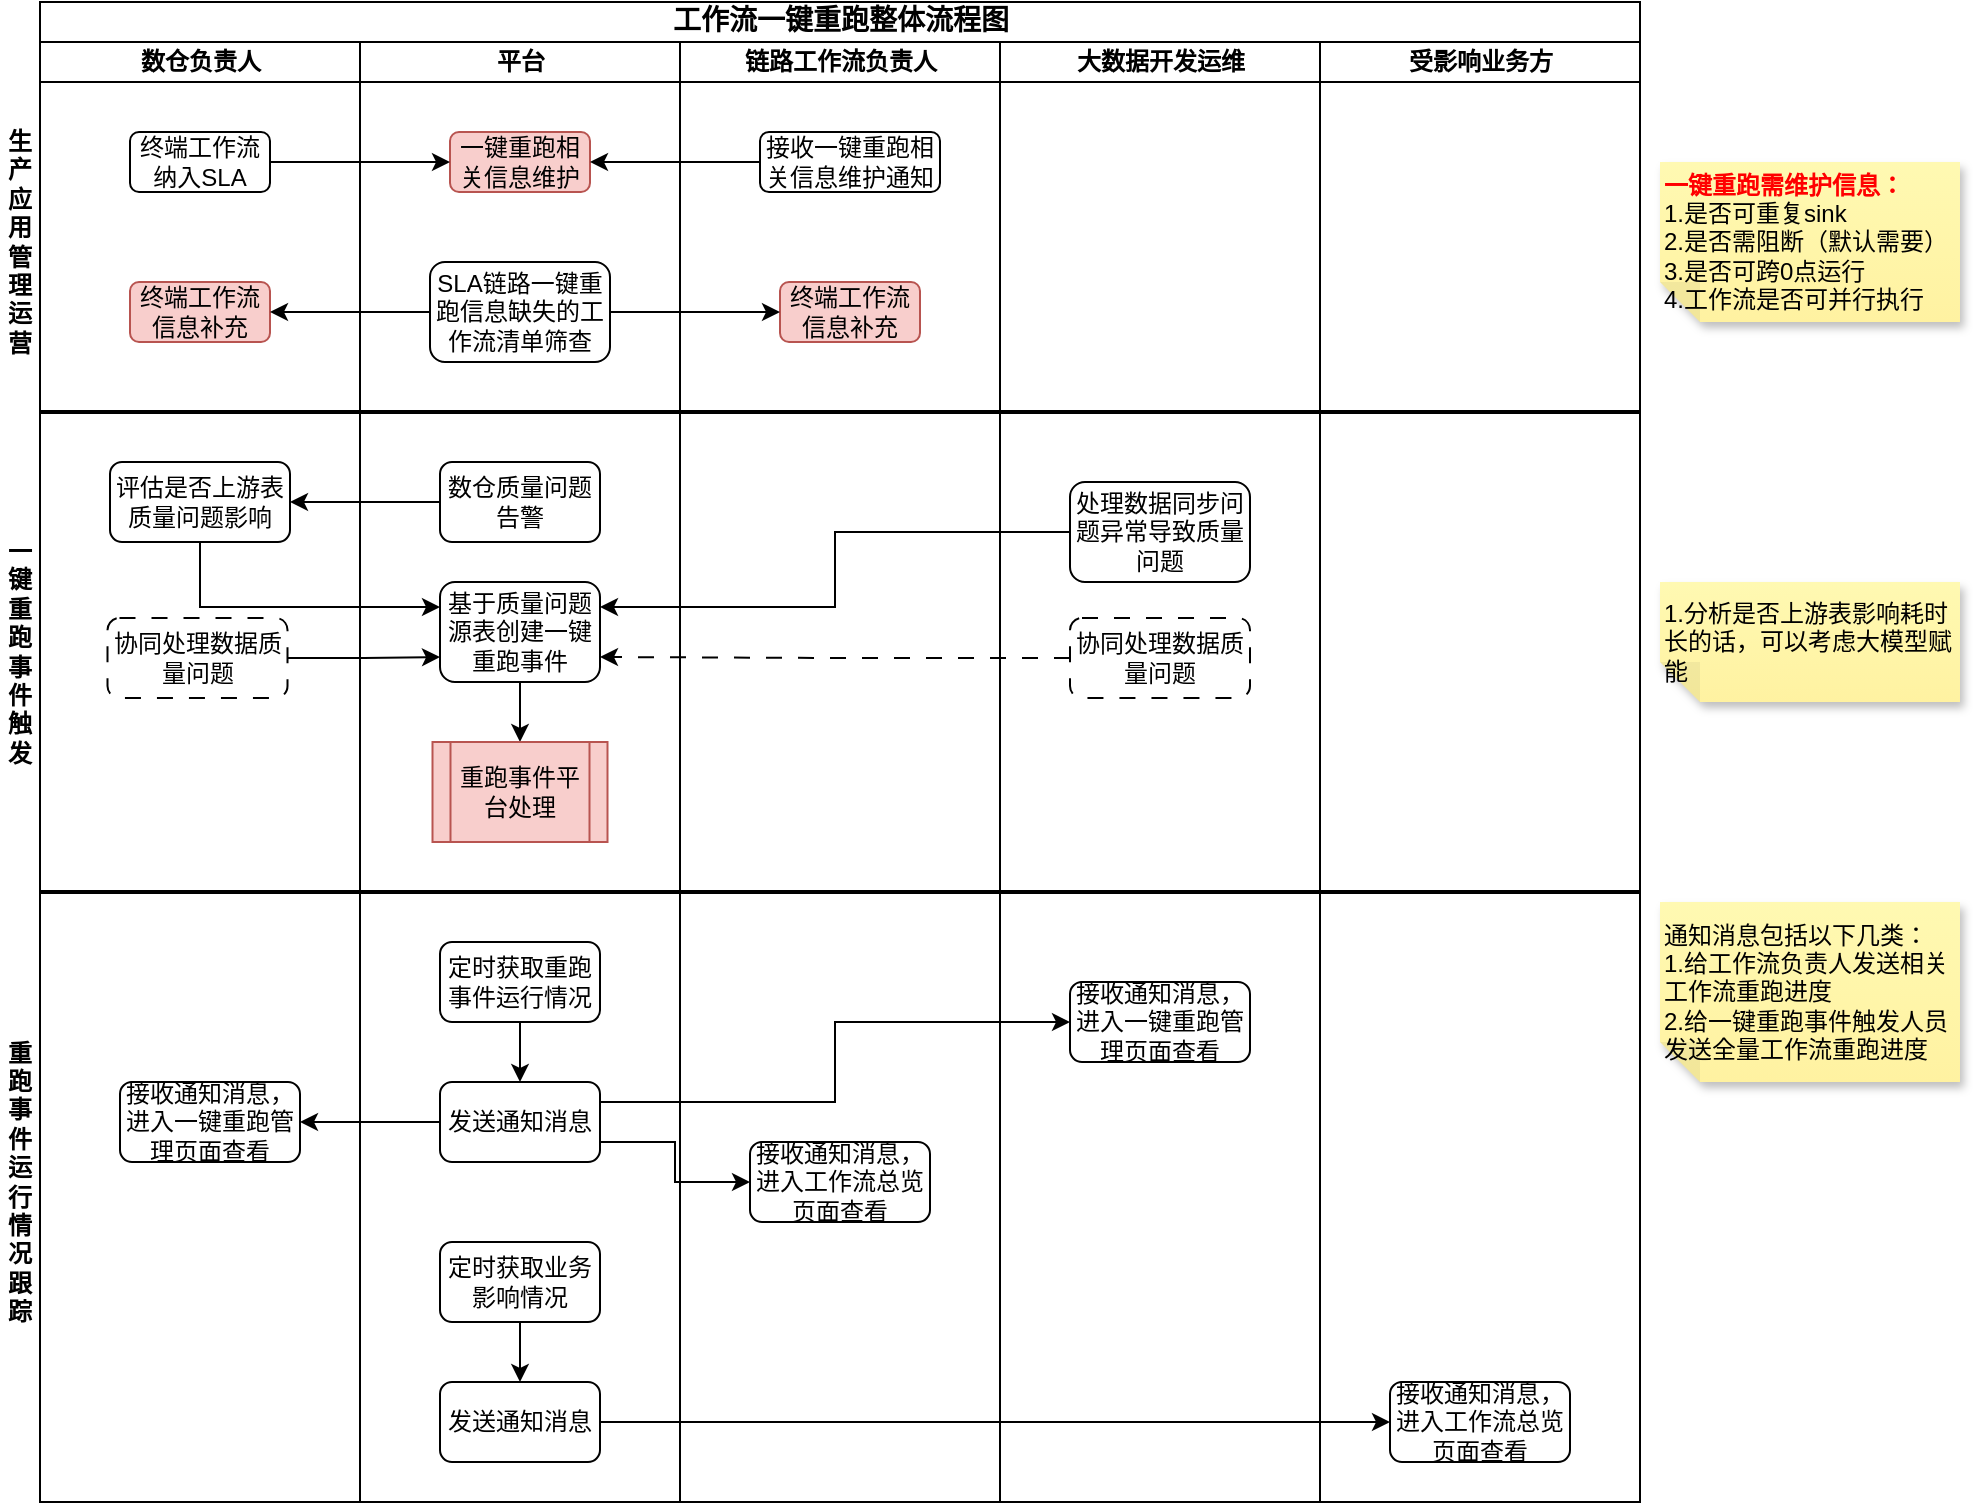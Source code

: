 <mxfile version="27.0.6" pages="2">
  <diagram name="整体流程图" id="74e2e168-ea6b-b213-b513-2b3c1d86103e">
    <mxGraphModel dx="976" dy="663" grid="1" gridSize="10" guides="1" tooltips="1" connect="1" arrows="1" fold="1" page="1" pageScale="1" pageWidth="1100" pageHeight="850" background="none" math="0" shadow="0">
      <root>
        <mxCell id="0" />
        <mxCell id="1" parent="0" />
        <mxCell id="77e6c97f196da883-1" value="&lt;font style=&quot;font-size: 14px;&quot;&gt;工作流一键重跑整体流程图&lt;/font&gt;" style="swimlane;html=1;childLayout=stackLayout;startSize=20;rounded=0;shadow=0;labelBackgroundColor=none;strokeWidth=1;fontFamily=Verdana;fontSize=8;align=center;" parent="1" vertex="1">
          <mxGeometry x="70" y="40" width="800" height="750" as="geometry" />
        </mxCell>
        <mxCell id="77e6c97f196da883-2" value="数仓负责人" style="swimlane;html=1;startSize=20;" parent="77e6c97f196da883-1" vertex="1">
          <mxGeometry y="20" width="160" height="730" as="geometry">
            <mxRectangle y="20" width="40" height="730" as="alternateBounds" />
          </mxGeometry>
        </mxCell>
        <mxCell id="UwnphVFc7vWF_-rA4-Z4-4" value="" style="line;strokeWidth=2;html=1;" parent="77e6c97f196da883-2" vertex="1">
          <mxGeometry y="180" width="800" height="10" as="geometry" />
        </mxCell>
        <mxCell id="UwnphVFc7vWF_-rA4-Z4-21" value="评估是否上游表质量问题影响" style="rounded=1;whiteSpace=wrap;html=1;" parent="77e6c97f196da883-2" vertex="1">
          <mxGeometry x="35" y="210" width="90" height="40" as="geometry" />
        </mxCell>
        <mxCell id="UwnphVFc7vWF_-rA4-Z4-32" value="" style="line;strokeWidth=2;html=1;" parent="77e6c97f196da883-2" vertex="1">
          <mxGeometry y="420" width="800" height="10" as="geometry" />
        </mxCell>
        <mxCell id="UwnphVFc7vWF_-rA4-Z4-35" value="协同处理数据质量问题" style="rounded=1;whiteSpace=wrap;html=1;dashed=1;dashPattern=8 8;" parent="77e6c97f196da883-2" vertex="1">
          <mxGeometry x="33.75" y="288" width="90" height="40" as="geometry" />
        </mxCell>
        <mxCell id="UwnphVFc7vWF_-rA4-Z4-38" value="终端工作流信息补充" style="rounded=1;whiteSpace=wrap;html=1;fillColor=#f8cecc;strokeColor=#b85450;" parent="77e6c97f196da883-2" vertex="1">
          <mxGeometry x="45" y="120" width="70" height="30" as="geometry" />
        </mxCell>
        <mxCell id="77e6c97f196da883-3" value="平台" style="swimlane;html=1;startSize=20;" parent="77e6c97f196da883-1" vertex="1">
          <mxGeometry x="160" y="20" width="160" height="730" as="geometry" />
        </mxCell>
        <mxCell id="UwnphVFc7vWF_-rA4-Z4-5" value="&lt;font style=&quot;font-size: 12px;&quot;&gt;终端工作流纳入SLA&lt;/font&gt;" style="rounded=1;whiteSpace=wrap;html=1;" parent="77e6c97f196da883-3" vertex="1">
          <mxGeometry x="-115" y="45" width="70" height="30" as="geometry" />
        </mxCell>
        <mxCell id="UwnphVFc7vWF_-rA4-Z4-10" value="一键重跑相关信息维护" style="rounded=1;whiteSpace=wrap;html=1;fillColor=#f8cecc;strokeColor=#b85450;" parent="77e6c97f196da883-3" vertex="1">
          <mxGeometry x="45" y="45" width="70" height="30" as="geometry" />
        </mxCell>
        <mxCell id="UwnphVFc7vWF_-rA4-Z4-11" style="edgeStyle=orthogonalEdgeStyle;rounded=0;orthogonalLoop=1;jettySize=auto;html=1;exitX=1;exitY=0.5;exitDx=0;exitDy=0;entryX=0;entryY=0.5;entryDx=0;entryDy=0;" parent="77e6c97f196da883-3" source="UwnphVFc7vWF_-rA4-Z4-5" target="UwnphVFc7vWF_-rA4-Z4-10" edge="1">
          <mxGeometry relative="1" as="geometry" />
        </mxCell>
        <mxCell id="UwnphVFc7vWF_-rA4-Z4-15" value="SLA链路一键重跑信息缺失的工作流清单筛查" style="rounded=1;whiteSpace=wrap;html=1;" parent="77e6c97f196da883-3" vertex="1">
          <mxGeometry x="35" y="110" width="90" height="50" as="geometry" />
        </mxCell>
        <mxCell id="UwnphVFc7vWF_-rA4-Z4-19" value="数仓质量问题告警" style="rounded=1;whiteSpace=wrap;html=1;" parent="77e6c97f196da883-3" vertex="1">
          <mxGeometry x="40" y="210" width="80" height="40" as="geometry" />
        </mxCell>
        <mxCell id="UwnphVFc7vWF_-rA4-Z4-29" style="edgeStyle=orthogonalEdgeStyle;rounded=0;orthogonalLoop=1;jettySize=auto;html=1;exitX=0.5;exitY=1;exitDx=0;exitDy=0;entryX=0.5;entryY=0;entryDx=0;entryDy=0;" parent="77e6c97f196da883-3" source="UwnphVFc7vWF_-rA4-Z4-23" target="UwnphVFc7vWF_-rA4-Z4-26" edge="1">
          <mxGeometry relative="1" as="geometry" />
        </mxCell>
        <mxCell id="UwnphVFc7vWF_-rA4-Z4-23" value="基于质量问题源表创建一键重跑事件" style="rounded=1;whiteSpace=wrap;html=1;" parent="77e6c97f196da883-3" vertex="1">
          <mxGeometry x="40" y="270" width="80" height="50" as="geometry" />
        </mxCell>
        <mxCell id="UwnphVFc7vWF_-rA4-Z4-26" value="重跑事件平台处理" style="shape=process;whiteSpace=wrap;html=1;backgroundOutline=1;fillColor=#f8cecc;strokeColor=#b85450;" parent="77e6c97f196da883-3" vertex="1">
          <mxGeometry x="36.25" y="350" width="87.5" height="50" as="geometry" />
        </mxCell>
        <mxCell id="hErEvMR3Qj0oLYBrE2He-2" style="edgeStyle=orthogonalEdgeStyle;rounded=0;orthogonalLoop=1;jettySize=auto;html=1;exitX=0;exitY=0.5;exitDx=0;exitDy=0;entryX=1;entryY=0.5;entryDx=0;entryDy=0;" edge="1" parent="77e6c97f196da883-3" source="8iGi2WlYscGCXDems2lE-1" target="UwnphVFc7vWF_-rA4-Z4-40">
          <mxGeometry relative="1" as="geometry" />
        </mxCell>
        <mxCell id="8iGi2WlYscGCXDems2lE-1" value="发送通知消息" style="rounded=1;whiteSpace=wrap;html=1;" parent="77e6c97f196da883-3" vertex="1">
          <mxGeometry x="40" y="520" width="80" height="40" as="geometry" />
        </mxCell>
        <mxCell id="UwnphVFc7vWF_-rA4-Z4-40" value="接收通知消息，进入一键重跑管理页面查看" style="rounded=1;whiteSpace=wrap;html=1;" parent="77e6c97f196da883-3" vertex="1">
          <mxGeometry x="-120" y="520" width="90" height="40" as="geometry" />
        </mxCell>
        <mxCell id="hErEvMR3Qj0oLYBrE2He-4" style="edgeStyle=orthogonalEdgeStyle;rounded=0;orthogonalLoop=1;jettySize=auto;html=1;exitX=0.5;exitY=1;exitDx=0;exitDy=0;entryX=0.5;entryY=0;entryDx=0;entryDy=0;" edge="1" parent="77e6c97f196da883-3" source="hErEvMR3Qj0oLYBrE2He-3" target="8iGi2WlYscGCXDems2lE-1">
          <mxGeometry relative="1" as="geometry" />
        </mxCell>
        <mxCell id="hErEvMR3Qj0oLYBrE2He-3" value="定时获取重跑事件运行情况" style="rounded=1;whiteSpace=wrap;html=1;" vertex="1" parent="77e6c97f196da883-3">
          <mxGeometry x="40" y="450" width="80" height="40" as="geometry" />
        </mxCell>
        <mxCell id="hErEvMR3Qj0oLYBrE2He-11" style="edgeStyle=orthogonalEdgeStyle;rounded=0;orthogonalLoop=1;jettySize=auto;html=1;exitX=0.5;exitY=1;exitDx=0;exitDy=0;entryX=0.5;entryY=0;entryDx=0;entryDy=0;" edge="1" parent="77e6c97f196da883-3" source="hErEvMR3Qj0oLYBrE2He-9" target="hErEvMR3Qj0oLYBrE2He-10">
          <mxGeometry relative="1" as="geometry" />
        </mxCell>
        <mxCell id="hErEvMR3Qj0oLYBrE2He-9" value="定时获取业务影响情况" style="rounded=1;whiteSpace=wrap;html=1;" vertex="1" parent="77e6c97f196da883-3">
          <mxGeometry x="40" y="600" width="80" height="40" as="geometry" />
        </mxCell>
        <mxCell id="hErEvMR3Qj0oLYBrE2He-10" value="发送通知消息" style="rounded=1;whiteSpace=wrap;html=1;" vertex="1" parent="77e6c97f196da883-3">
          <mxGeometry x="40" y="670" width="80" height="40" as="geometry" />
        </mxCell>
        <mxCell id="77e6c97f196da883-4" value="链路工作流负责人" style="swimlane;html=1;startSize=20;" parent="77e6c97f196da883-1" vertex="1">
          <mxGeometry x="320" y="20" width="160" height="730" as="geometry" />
        </mxCell>
        <mxCell id="UwnphVFc7vWF_-rA4-Z4-13" value="接收一键重跑相关信息维护通知" style="rounded=1;whiteSpace=wrap;html=1;" parent="77e6c97f196da883-4" vertex="1">
          <mxGeometry x="40" y="45" width="90" height="30" as="geometry" />
        </mxCell>
        <mxCell id="UwnphVFc7vWF_-rA4-Z4-37" value="终端工作流信息补充" style="rounded=1;whiteSpace=wrap;html=1;fillColor=#f8cecc;strokeColor=#b85450;" parent="77e6c97f196da883-4" vertex="1">
          <mxGeometry x="50" y="120" width="70" height="30" as="geometry" />
        </mxCell>
        <mxCell id="hErEvMR3Qj0oLYBrE2He-5" value="接收通知消息，进入工作流总览页面查看" style="rounded=1;whiteSpace=wrap;html=1;" vertex="1" parent="77e6c97f196da883-4">
          <mxGeometry x="35" y="550" width="90" height="40" as="geometry" />
        </mxCell>
        <mxCell id="77e6c97f196da883-5" value="大数据开发运维" style="swimlane;html=1;startSize=20;" parent="77e6c97f196da883-1" vertex="1">
          <mxGeometry x="480" y="20" width="160" height="730" as="geometry">
            <mxRectangle x="480" y="20" width="40" height="730" as="alternateBounds" />
          </mxGeometry>
        </mxCell>
        <mxCell id="UwnphVFc7vWF_-rA4-Z4-27" value="协同处理数据质量问题" style="rounded=1;whiteSpace=wrap;html=1;dashed=1;dashPattern=8 8;" parent="77e6c97f196da883-5" vertex="1">
          <mxGeometry x="35" y="288" width="90" height="40" as="geometry" />
        </mxCell>
        <mxCell id="UwnphVFc7vWF_-rA4-Z4-33" value="处理数据同步问题异常导致质量问题" style="rounded=1;whiteSpace=wrap;html=1;" parent="77e6c97f196da883-5" vertex="1">
          <mxGeometry x="35" y="220" width="90" height="50" as="geometry" />
        </mxCell>
        <mxCell id="hErEvMR3Qj0oLYBrE2He-7" value="接收通知消息，进入一键重跑管理页面查看" style="rounded=1;whiteSpace=wrap;html=1;" vertex="1" parent="77e6c97f196da883-5">
          <mxGeometry x="35" y="470" width="90" height="40" as="geometry" />
        </mxCell>
        <mxCell id="77e6c97f196da883-6" value="受影响业务方" style="swimlane;html=1;startSize=20;" parent="77e6c97f196da883-1" vertex="1">
          <mxGeometry x="640" y="20" width="160" height="730" as="geometry" />
        </mxCell>
        <mxCell id="hErEvMR3Qj0oLYBrE2He-13" value="接收通知消息，进入工作流总览页面查看" style="rounded=1;whiteSpace=wrap;html=1;" vertex="1" parent="77e6c97f196da883-6">
          <mxGeometry x="35" y="670" width="90" height="40" as="geometry" />
        </mxCell>
        <mxCell id="UwnphVFc7vWF_-rA4-Z4-14" style="edgeStyle=orthogonalEdgeStyle;rounded=0;orthogonalLoop=1;jettySize=auto;html=1;exitX=0;exitY=0.5;exitDx=0;exitDy=0;entryX=1;entryY=0.5;entryDx=0;entryDy=0;" parent="77e6c97f196da883-1" source="UwnphVFc7vWF_-rA4-Z4-13" target="UwnphVFc7vWF_-rA4-Z4-10" edge="1">
          <mxGeometry relative="1" as="geometry" />
        </mxCell>
        <mxCell id="UwnphVFc7vWF_-rA4-Z4-16" style="edgeStyle=orthogonalEdgeStyle;rounded=0;orthogonalLoop=1;jettySize=auto;html=1;exitX=0;exitY=0.5;exitDx=0;exitDy=0;entryX=1;entryY=0.5;entryDx=0;entryDy=0;" parent="77e6c97f196da883-1" source="UwnphVFc7vWF_-rA4-Z4-15" target="UwnphVFc7vWF_-rA4-Z4-38" edge="1">
          <mxGeometry relative="1" as="geometry">
            <mxPoint x="123.75" y="155" as="targetPoint" />
          </mxGeometry>
        </mxCell>
        <mxCell id="UwnphVFc7vWF_-rA4-Z4-18" style="edgeStyle=orthogonalEdgeStyle;rounded=0;orthogonalLoop=1;jettySize=auto;html=1;exitX=1;exitY=0.5;exitDx=0;exitDy=0;entryX=0;entryY=0.5;entryDx=0;entryDy=0;" parent="77e6c97f196da883-1" source="UwnphVFc7vWF_-rA4-Z4-15" target="UwnphVFc7vWF_-rA4-Z4-37" edge="1">
          <mxGeometry relative="1" as="geometry">
            <mxPoint x="361.25" y="155" as="targetPoint" />
          </mxGeometry>
        </mxCell>
        <mxCell id="UwnphVFc7vWF_-rA4-Z4-22" style="edgeStyle=orthogonalEdgeStyle;rounded=0;orthogonalLoop=1;jettySize=auto;html=1;exitX=0;exitY=0.5;exitDx=0;exitDy=0;entryX=1;entryY=0.5;entryDx=0;entryDy=0;" parent="77e6c97f196da883-1" source="UwnphVFc7vWF_-rA4-Z4-19" target="UwnphVFc7vWF_-rA4-Z4-21" edge="1">
          <mxGeometry relative="1" as="geometry" />
        </mxCell>
        <mxCell id="UwnphVFc7vWF_-rA4-Z4-25" style="edgeStyle=orthogonalEdgeStyle;rounded=0;orthogonalLoop=1;jettySize=auto;html=1;exitX=0.5;exitY=1;exitDx=0;exitDy=0;entryX=0;entryY=0.25;entryDx=0;entryDy=0;" parent="77e6c97f196da883-1" source="UwnphVFc7vWF_-rA4-Z4-21" target="UwnphVFc7vWF_-rA4-Z4-23" edge="1">
          <mxGeometry relative="1" as="geometry" />
        </mxCell>
        <mxCell id="UwnphVFc7vWF_-rA4-Z4-28" style="edgeStyle=orthogonalEdgeStyle;rounded=0;orthogonalLoop=1;jettySize=auto;html=1;entryX=1;entryY=0.75;entryDx=0;entryDy=0;dashed=1;dashPattern=8 8;" parent="77e6c97f196da883-1" source="UwnphVFc7vWF_-rA4-Z4-27" target="UwnphVFc7vWF_-rA4-Z4-23" edge="1">
          <mxGeometry relative="1" as="geometry" />
        </mxCell>
        <mxCell id="UwnphVFc7vWF_-rA4-Z4-34" style="edgeStyle=orthogonalEdgeStyle;rounded=0;orthogonalLoop=1;jettySize=auto;html=1;exitX=0;exitY=0.5;exitDx=0;exitDy=0;entryX=1;entryY=0.25;entryDx=0;entryDy=0;" parent="77e6c97f196da883-1" source="UwnphVFc7vWF_-rA4-Z4-33" target="UwnphVFc7vWF_-rA4-Z4-23" edge="1">
          <mxGeometry relative="1" as="geometry" />
        </mxCell>
        <mxCell id="UwnphVFc7vWF_-rA4-Z4-36" style="edgeStyle=orthogonalEdgeStyle;rounded=0;orthogonalLoop=1;jettySize=auto;html=1;exitX=1;exitY=0.5;exitDx=0;exitDy=0;entryX=0;entryY=0.75;entryDx=0;entryDy=0;" parent="77e6c97f196da883-1" source="UwnphVFc7vWF_-rA4-Z4-35" target="UwnphVFc7vWF_-rA4-Z4-23" edge="1">
          <mxGeometry relative="1" as="geometry" />
        </mxCell>
        <mxCell id="hErEvMR3Qj0oLYBrE2He-6" style="edgeStyle=orthogonalEdgeStyle;rounded=0;orthogonalLoop=1;jettySize=auto;html=1;exitX=1;exitY=0.75;exitDx=0;exitDy=0;entryX=0;entryY=0.5;entryDx=0;entryDy=0;" edge="1" parent="77e6c97f196da883-1" source="8iGi2WlYscGCXDems2lE-1" target="hErEvMR3Qj0oLYBrE2He-5">
          <mxGeometry relative="1" as="geometry" />
        </mxCell>
        <mxCell id="hErEvMR3Qj0oLYBrE2He-8" style="edgeStyle=orthogonalEdgeStyle;rounded=0;orthogonalLoop=1;jettySize=auto;html=1;exitX=1;exitY=0.25;exitDx=0;exitDy=0;entryX=0;entryY=0.5;entryDx=0;entryDy=0;" edge="1" parent="77e6c97f196da883-1" source="8iGi2WlYscGCXDems2lE-1" target="hErEvMR3Qj0oLYBrE2He-7">
          <mxGeometry relative="1" as="geometry" />
        </mxCell>
        <mxCell id="hErEvMR3Qj0oLYBrE2He-14" style="edgeStyle=orthogonalEdgeStyle;rounded=0;orthogonalLoop=1;jettySize=auto;html=1;exitX=1;exitY=0.5;exitDx=0;exitDy=0;entryX=0;entryY=0.5;entryDx=0;entryDy=0;" edge="1" parent="77e6c97f196da883-1" source="hErEvMR3Qj0oLYBrE2He-10" target="hErEvMR3Qj0oLYBrE2He-13">
          <mxGeometry relative="1" as="geometry" />
        </mxCell>
        <mxCell id="UwnphVFc7vWF_-rA4-Z4-6" value="生产应用管理运营" style="text;html=1;align=center;verticalAlign=middle;whiteSpace=wrap;rounded=0;fontStyle=1" parent="1" vertex="1">
          <mxGeometry x="50" y="100" width="20" height="120" as="geometry" />
        </mxCell>
        <mxCell id="UwnphVFc7vWF_-rA4-Z4-12" value="&lt;div&gt;&lt;b&gt;&lt;font style=&quot;color: rgb(255, 0, 0);&quot;&gt;一键重跑需维护信息：&lt;/font&gt;&lt;/b&gt;&lt;/div&gt;1.是否可重复sink&lt;div&gt;2.是否需阻断（默认需要）&lt;/div&gt;&lt;div&gt;3.是否可跨0点运行&lt;/div&gt;&lt;div&gt;4.工作流是否可并行执行&lt;/div&gt;" style="shape=note;whiteSpace=wrap;html=1;backgroundOutline=1;fontColor=#000000;darkOpacity=0.05;fillColor=#FFF9B2;strokeColor=none;fillStyle=solid;direction=west;gradientDirection=north;gradientColor=#FFF2A1;shadow=1;size=20;pointerEvents=1;align=left;" parent="1" vertex="1">
          <mxGeometry x="880" y="120" width="150" height="80" as="geometry" />
        </mxCell>
        <mxCell id="UwnphVFc7vWF_-rA4-Z4-20" value="一键重跑事件触发" style="text;html=1;align=center;verticalAlign=middle;whiteSpace=wrap;rounded=0;fontStyle=1" parent="1" vertex="1">
          <mxGeometry x="50" y="305" width="20" height="120" as="geometry" />
        </mxCell>
        <mxCell id="UwnphVFc7vWF_-rA4-Z4-24" value="&lt;div&gt;&lt;span style=&quot;background-color: transparent; color: light-dark(rgb(0, 0, 0), rgb(237, 237, 237));&quot;&gt;1.分析是否上游表影响耗时长的话，可以考虑大模型赋能&lt;/span&gt;&lt;/div&gt;" style="shape=note;whiteSpace=wrap;html=1;backgroundOutline=1;fontColor=#000000;darkOpacity=0.05;fillColor=#FFF9B2;strokeColor=none;fillStyle=solid;direction=west;gradientDirection=north;gradientColor=#FFF2A1;shadow=1;size=20;pointerEvents=1;align=left;" parent="1" vertex="1">
          <mxGeometry x="880" y="330" width="150" height="60" as="geometry" />
        </mxCell>
        <mxCell id="UwnphVFc7vWF_-rA4-Z4-39" value="重跑事件运行情况跟踪" style="text;html=1;align=center;verticalAlign=middle;whiteSpace=wrap;rounded=0;fontStyle=1" parent="1" vertex="1">
          <mxGeometry x="50" y="550" width="20" height="160" as="geometry" />
        </mxCell>
        <mxCell id="8iGi2WlYscGCXDems2lE-2" value="&lt;div&gt;&lt;span style=&quot;background-color: transparent; color: light-dark(rgb(0, 0, 0), rgb(237, 237, 237));&quot;&gt;通知消息包括以下几类：&lt;/span&gt;&lt;/div&gt;&lt;div&gt;&lt;span style=&quot;background-color: transparent; color: light-dark(rgb(0, 0, 0), rgb(237, 237, 237));&quot;&gt;1.给工作流负责人发送相关工作流重跑进度&lt;/span&gt;&lt;/div&gt;&lt;div&gt;&lt;span style=&quot;background-color: transparent; color: light-dark(rgb(0, 0, 0), rgb(237, 237, 237));&quot;&gt;2.给一键重跑事件触发人员发送全量工作流重跑进度&lt;/span&gt;&lt;/div&gt;" style="shape=note;whiteSpace=wrap;html=1;backgroundOutline=1;fontColor=#000000;darkOpacity=0.05;fillColor=#FFF9B2;strokeColor=none;fillStyle=solid;direction=west;gradientDirection=north;gradientColor=#FFF2A1;shadow=1;size=20;pointerEvents=1;align=left;" parent="1" vertex="1">
          <mxGeometry x="880" y="490" width="150" height="90" as="geometry" />
        </mxCell>
      </root>
    </mxGraphModel>
  </diagram>
  <diagram id="q83WON5WrZnE3uH8qYV3" name="重跑事件平台处理流程">
    <mxGraphModel dx="1426" dy="743" grid="1" gridSize="10" guides="1" tooltips="1" connect="1" arrows="1" fold="1" page="1" pageScale="1" pageWidth="827" pageHeight="1169" math="0" shadow="0">
      <root>
        <mxCell id="0" />
        <mxCell id="1" parent="0" />
      </root>
    </mxGraphModel>
  </diagram>
</mxfile>
